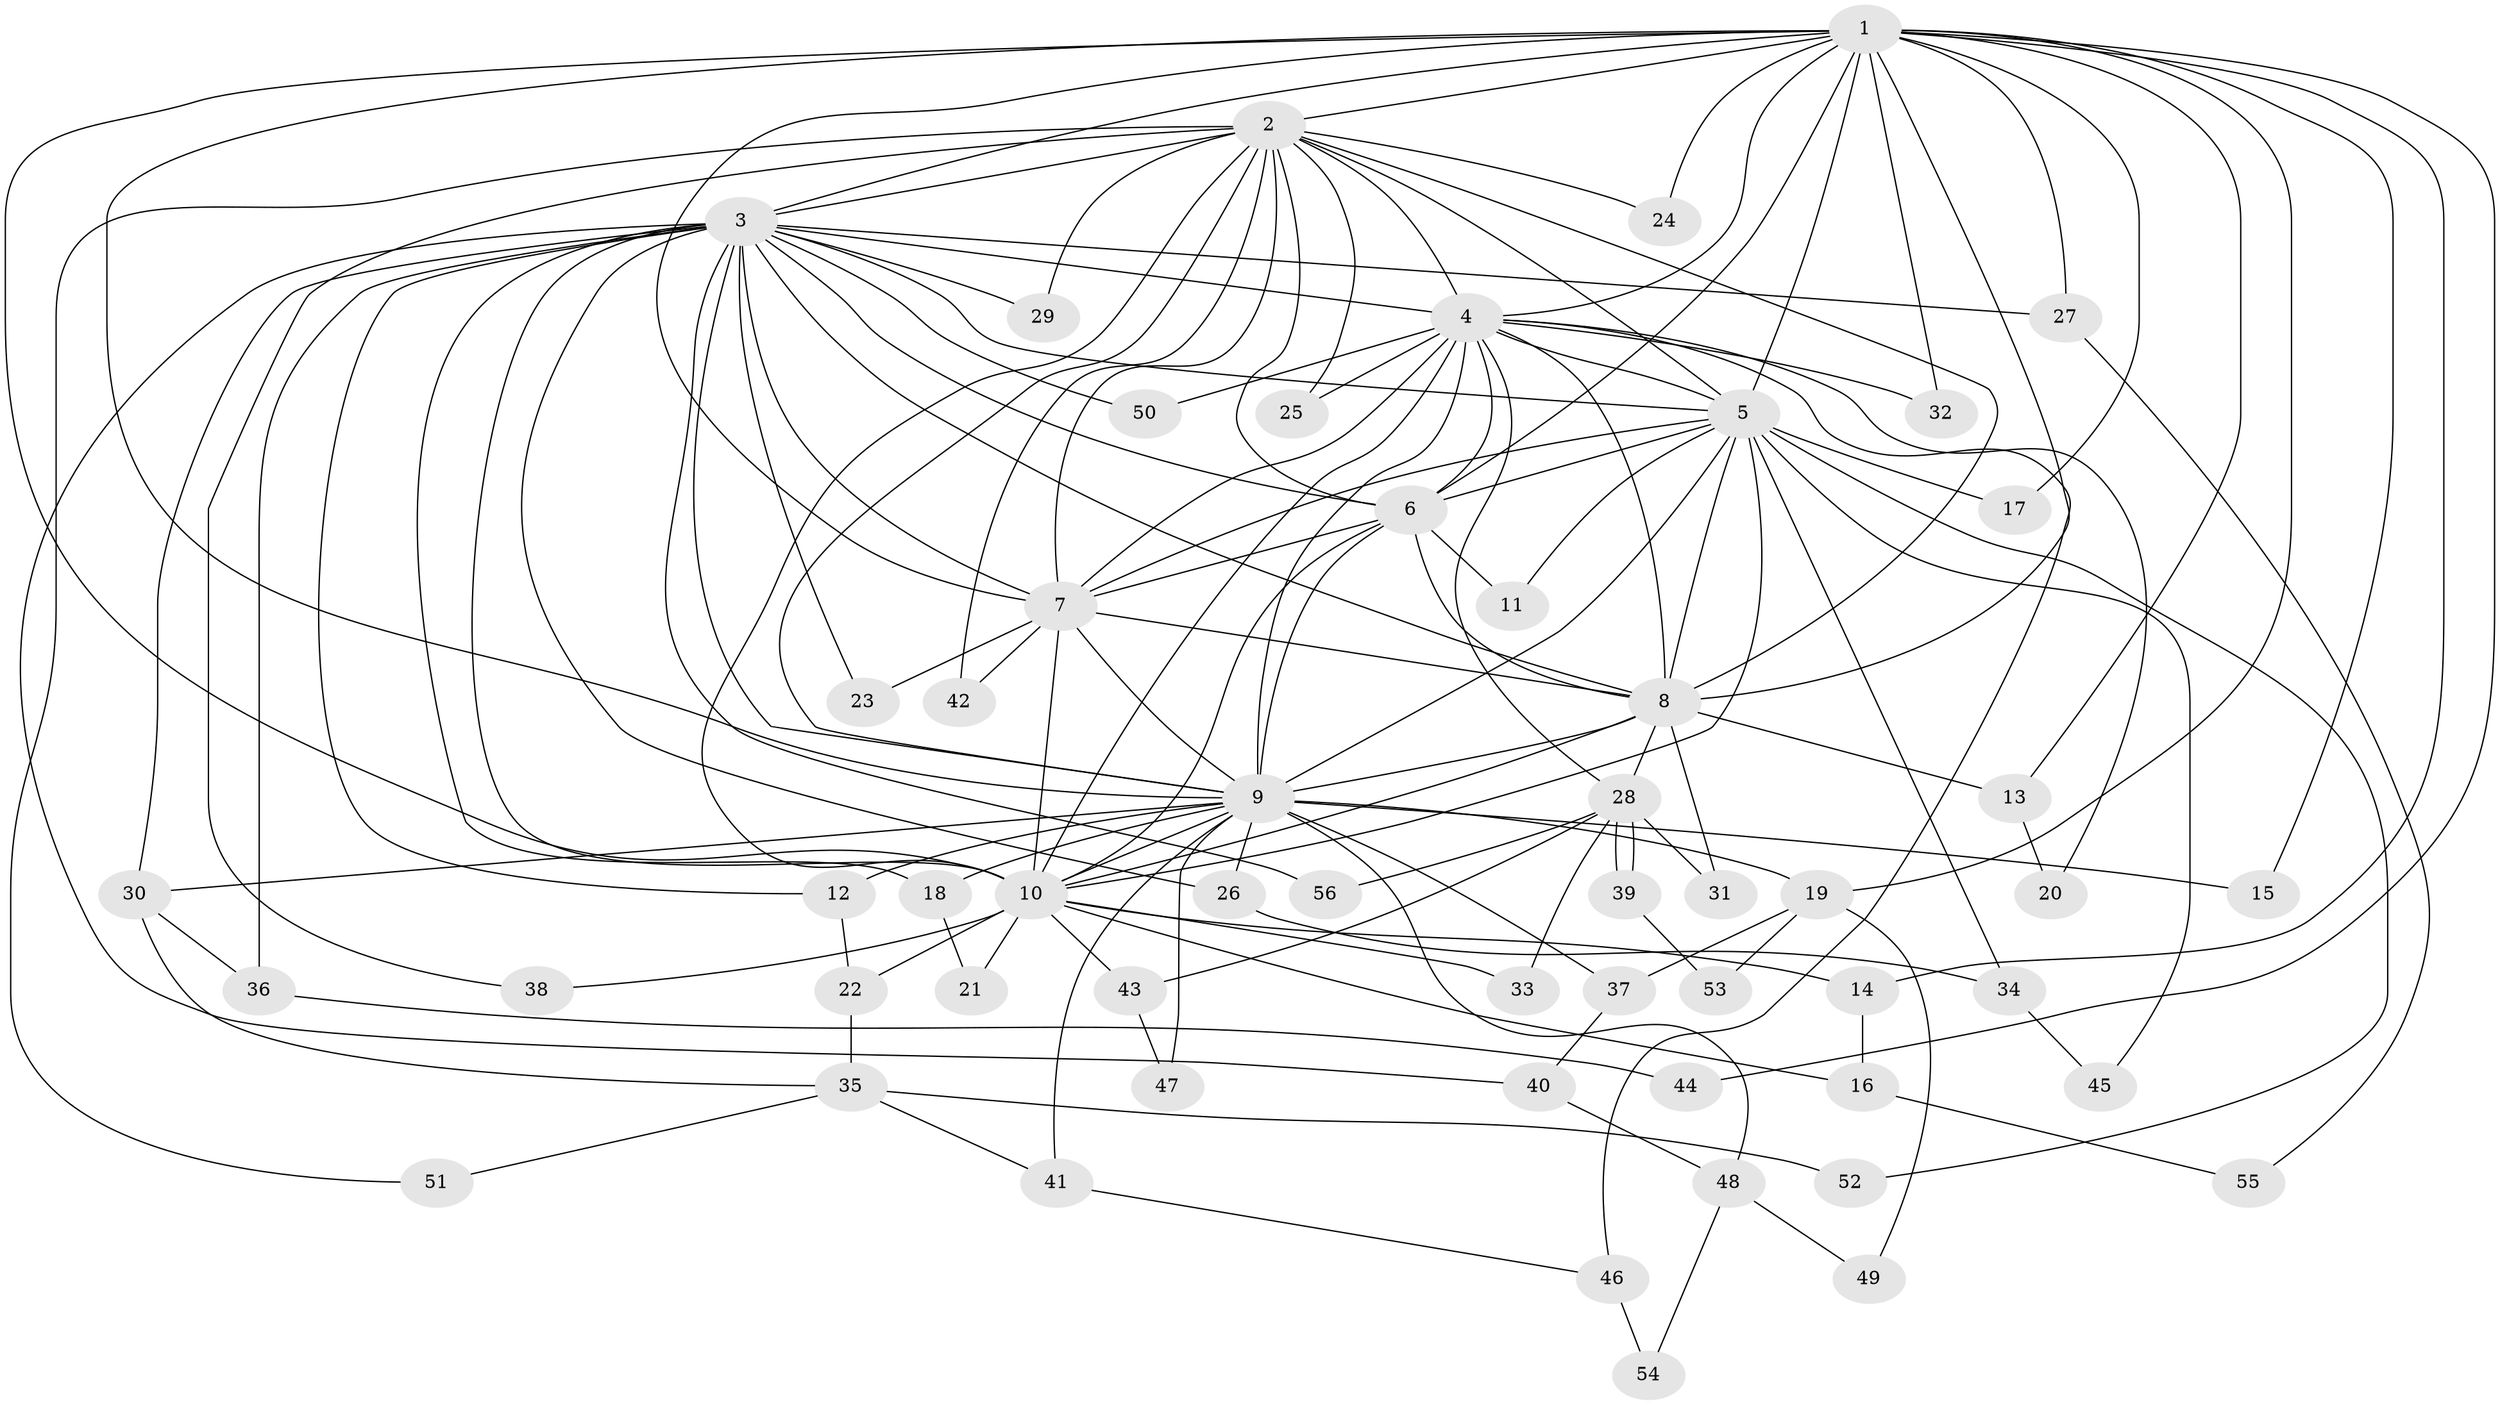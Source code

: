 // coarse degree distribution, {8: 0.029411764705882353, 19: 0.029411764705882353, 10: 0.029411764705882353, 15: 0.058823529411764705, 3: 0.2647058823529412, 2: 0.29411764705882354, 5: 0.058823529411764705, 4: 0.11764705882352941, 11: 0.029411764705882353, 12: 0.058823529411764705, 7: 0.029411764705882353}
// Generated by graph-tools (version 1.1) at 2025/36/03/04/25 23:36:27]
// undirected, 56 vertices, 137 edges
graph export_dot {
  node [color=gray90,style=filled];
  1;
  2;
  3;
  4;
  5;
  6;
  7;
  8;
  9;
  10;
  11;
  12;
  13;
  14;
  15;
  16;
  17;
  18;
  19;
  20;
  21;
  22;
  23;
  24;
  25;
  26;
  27;
  28;
  29;
  30;
  31;
  32;
  33;
  34;
  35;
  36;
  37;
  38;
  39;
  40;
  41;
  42;
  43;
  44;
  45;
  46;
  47;
  48;
  49;
  50;
  51;
  52;
  53;
  54;
  55;
  56;
  1 -- 2;
  1 -- 3;
  1 -- 4;
  1 -- 5;
  1 -- 6;
  1 -- 7;
  1 -- 8;
  1 -- 9;
  1 -- 10;
  1 -- 13;
  1 -- 14;
  1 -- 15;
  1 -- 17;
  1 -- 19;
  1 -- 24;
  1 -- 27;
  1 -- 32;
  1 -- 44;
  2 -- 3;
  2 -- 4;
  2 -- 5;
  2 -- 6;
  2 -- 7;
  2 -- 8;
  2 -- 9;
  2 -- 10;
  2 -- 24;
  2 -- 25;
  2 -- 29;
  2 -- 38;
  2 -- 42;
  2 -- 51;
  3 -- 4;
  3 -- 5;
  3 -- 6;
  3 -- 7;
  3 -- 8;
  3 -- 9;
  3 -- 10;
  3 -- 12;
  3 -- 18;
  3 -- 23;
  3 -- 26;
  3 -- 27;
  3 -- 29;
  3 -- 30;
  3 -- 36;
  3 -- 40;
  3 -- 50;
  3 -- 56;
  4 -- 5;
  4 -- 6;
  4 -- 7;
  4 -- 8;
  4 -- 9;
  4 -- 10;
  4 -- 20;
  4 -- 25;
  4 -- 28;
  4 -- 32;
  4 -- 46;
  4 -- 50;
  5 -- 6;
  5 -- 7;
  5 -- 8;
  5 -- 9;
  5 -- 10;
  5 -- 11;
  5 -- 17;
  5 -- 34;
  5 -- 45;
  5 -- 52;
  6 -- 7;
  6 -- 8;
  6 -- 9;
  6 -- 10;
  6 -- 11;
  7 -- 8;
  7 -- 9;
  7 -- 10;
  7 -- 23;
  7 -- 42;
  8 -- 9;
  8 -- 10;
  8 -- 13;
  8 -- 28;
  8 -- 31;
  9 -- 10;
  9 -- 12;
  9 -- 15;
  9 -- 18;
  9 -- 19;
  9 -- 26;
  9 -- 30;
  9 -- 37;
  9 -- 41;
  9 -- 47;
  9 -- 48;
  10 -- 14;
  10 -- 16;
  10 -- 21;
  10 -- 22;
  10 -- 33;
  10 -- 38;
  10 -- 43;
  12 -- 22;
  13 -- 20;
  14 -- 16;
  16 -- 55;
  18 -- 21;
  19 -- 37;
  19 -- 49;
  19 -- 53;
  22 -- 35;
  26 -- 34;
  27 -- 55;
  28 -- 31;
  28 -- 33;
  28 -- 39;
  28 -- 39;
  28 -- 43;
  28 -- 56;
  30 -- 35;
  30 -- 36;
  34 -- 45;
  35 -- 41;
  35 -- 51;
  35 -- 52;
  36 -- 44;
  37 -- 40;
  39 -- 53;
  40 -- 48;
  41 -- 46;
  43 -- 47;
  46 -- 54;
  48 -- 49;
  48 -- 54;
}
